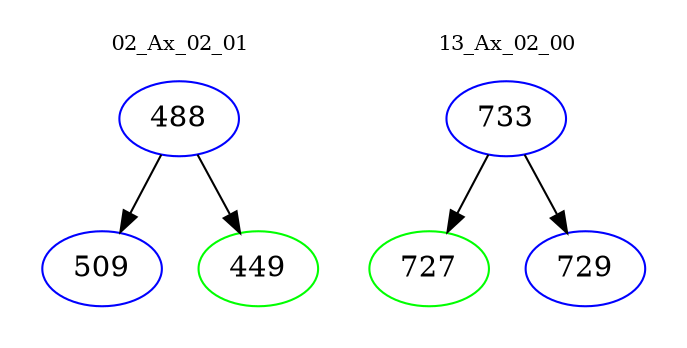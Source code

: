 digraph{
subgraph cluster_0 {
color = white
label = "02_Ax_02_01";
fontsize=10;
T0_488 [label="488", color="blue"]
T0_488 -> T0_509 [color="black"]
T0_509 [label="509", color="blue"]
T0_488 -> T0_449 [color="black"]
T0_449 [label="449", color="green"]
}
subgraph cluster_1 {
color = white
label = "13_Ax_02_00";
fontsize=10;
T1_733 [label="733", color="blue"]
T1_733 -> T1_727 [color="black"]
T1_727 [label="727", color="green"]
T1_733 -> T1_729 [color="black"]
T1_729 [label="729", color="blue"]
}
}

